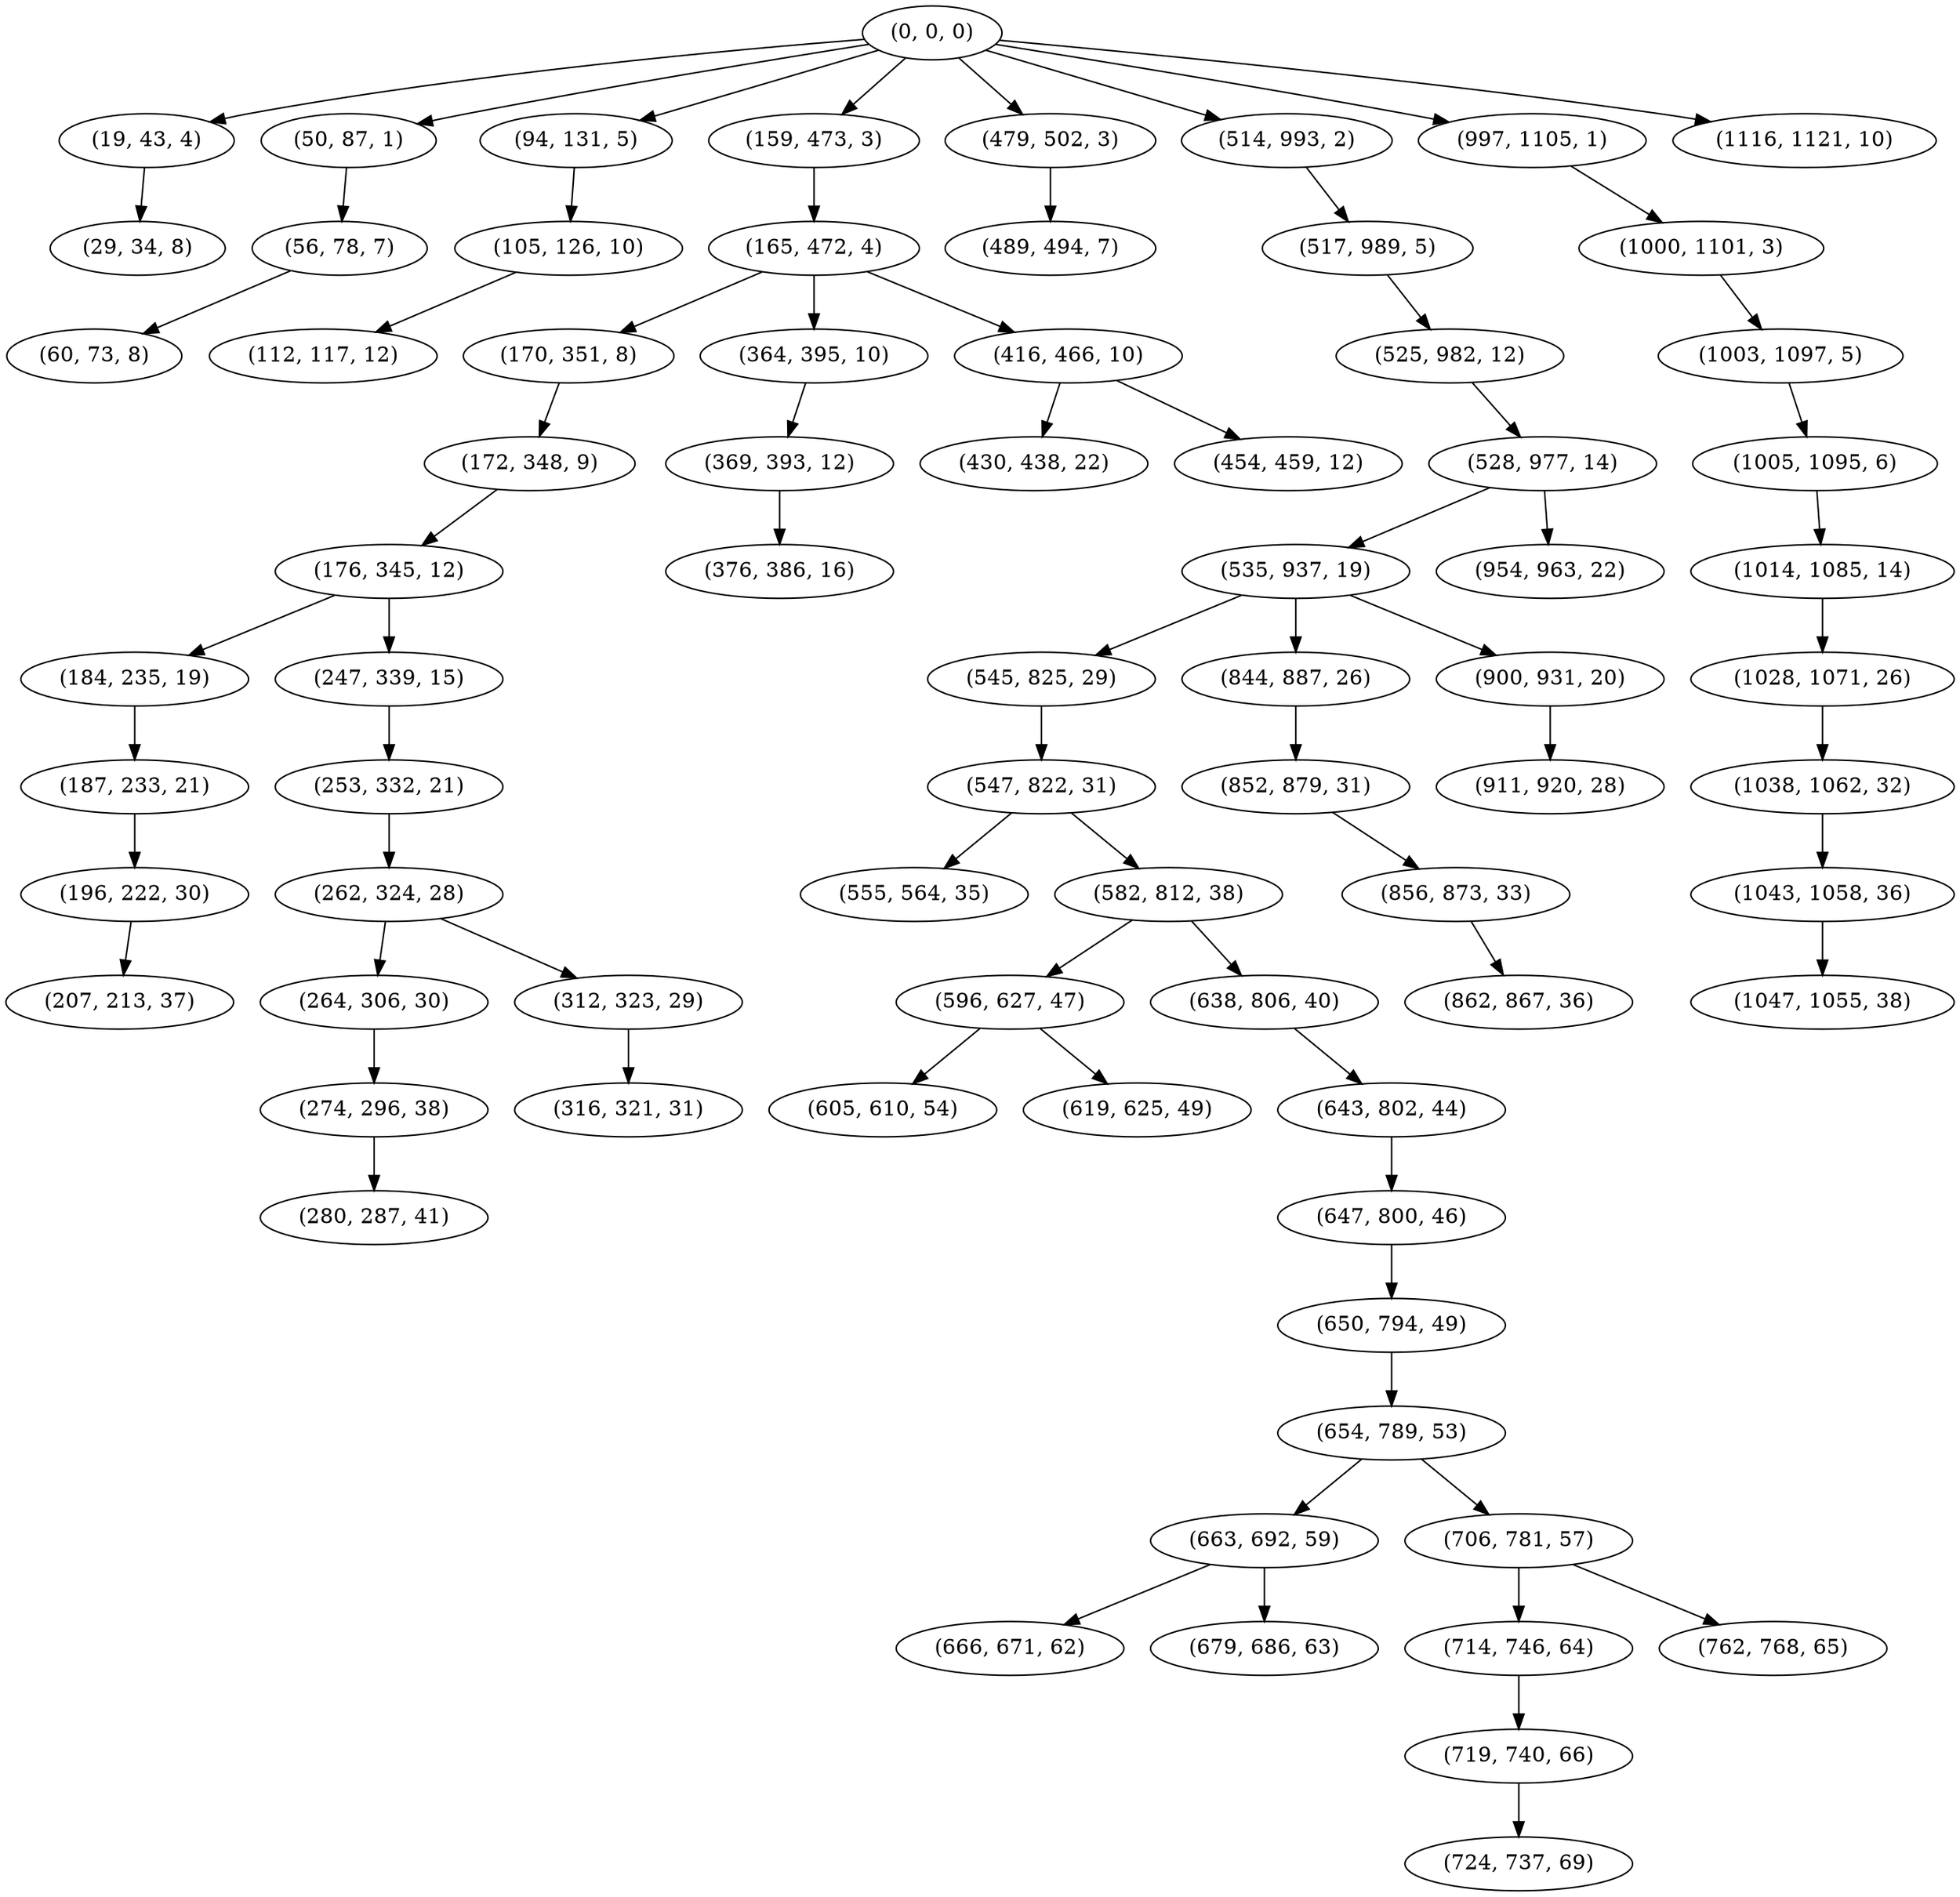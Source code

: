 digraph tree {
    "(0, 0, 0)";
    "(19, 43, 4)";
    "(29, 34, 8)";
    "(50, 87, 1)";
    "(56, 78, 7)";
    "(60, 73, 8)";
    "(94, 131, 5)";
    "(105, 126, 10)";
    "(112, 117, 12)";
    "(159, 473, 3)";
    "(165, 472, 4)";
    "(170, 351, 8)";
    "(172, 348, 9)";
    "(176, 345, 12)";
    "(184, 235, 19)";
    "(187, 233, 21)";
    "(196, 222, 30)";
    "(207, 213, 37)";
    "(247, 339, 15)";
    "(253, 332, 21)";
    "(262, 324, 28)";
    "(264, 306, 30)";
    "(274, 296, 38)";
    "(280, 287, 41)";
    "(312, 323, 29)";
    "(316, 321, 31)";
    "(364, 395, 10)";
    "(369, 393, 12)";
    "(376, 386, 16)";
    "(416, 466, 10)";
    "(430, 438, 22)";
    "(454, 459, 12)";
    "(479, 502, 3)";
    "(489, 494, 7)";
    "(514, 993, 2)";
    "(517, 989, 5)";
    "(525, 982, 12)";
    "(528, 977, 14)";
    "(535, 937, 19)";
    "(545, 825, 29)";
    "(547, 822, 31)";
    "(555, 564, 35)";
    "(582, 812, 38)";
    "(596, 627, 47)";
    "(605, 610, 54)";
    "(619, 625, 49)";
    "(638, 806, 40)";
    "(643, 802, 44)";
    "(647, 800, 46)";
    "(650, 794, 49)";
    "(654, 789, 53)";
    "(663, 692, 59)";
    "(666, 671, 62)";
    "(679, 686, 63)";
    "(706, 781, 57)";
    "(714, 746, 64)";
    "(719, 740, 66)";
    "(724, 737, 69)";
    "(762, 768, 65)";
    "(844, 887, 26)";
    "(852, 879, 31)";
    "(856, 873, 33)";
    "(862, 867, 36)";
    "(900, 931, 20)";
    "(911, 920, 28)";
    "(954, 963, 22)";
    "(997, 1105, 1)";
    "(1000, 1101, 3)";
    "(1003, 1097, 5)";
    "(1005, 1095, 6)";
    "(1014, 1085, 14)";
    "(1028, 1071, 26)";
    "(1038, 1062, 32)";
    "(1043, 1058, 36)";
    "(1047, 1055, 38)";
    "(1116, 1121, 10)";
    "(0, 0, 0)" -> "(19, 43, 4)";
    "(0, 0, 0)" -> "(50, 87, 1)";
    "(0, 0, 0)" -> "(94, 131, 5)";
    "(0, 0, 0)" -> "(159, 473, 3)";
    "(0, 0, 0)" -> "(479, 502, 3)";
    "(0, 0, 0)" -> "(514, 993, 2)";
    "(0, 0, 0)" -> "(997, 1105, 1)";
    "(0, 0, 0)" -> "(1116, 1121, 10)";
    "(19, 43, 4)" -> "(29, 34, 8)";
    "(50, 87, 1)" -> "(56, 78, 7)";
    "(56, 78, 7)" -> "(60, 73, 8)";
    "(94, 131, 5)" -> "(105, 126, 10)";
    "(105, 126, 10)" -> "(112, 117, 12)";
    "(159, 473, 3)" -> "(165, 472, 4)";
    "(165, 472, 4)" -> "(170, 351, 8)";
    "(165, 472, 4)" -> "(364, 395, 10)";
    "(165, 472, 4)" -> "(416, 466, 10)";
    "(170, 351, 8)" -> "(172, 348, 9)";
    "(172, 348, 9)" -> "(176, 345, 12)";
    "(176, 345, 12)" -> "(184, 235, 19)";
    "(176, 345, 12)" -> "(247, 339, 15)";
    "(184, 235, 19)" -> "(187, 233, 21)";
    "(187, 233, 21)" -> "(196, 222, 30)";
    "(196, 222, 30)" -> "(207, 213, 37)";
    "(247, 339, 15)" -> "(253, 332, 21)";
    "(253, 332, 21)" -> "(262, 324, 28)";
    "(262, 324, 28)" -> "(264, 306, 30)";
    "(262, 324, 28)" -> "(312, 323, 29)";
    "(264, 306, 30)" -> "(274, 296, 38)";
    "(274, 296, 38)" -> "(280, 287, 41)";
    "(312, 323, 29)" -> "(316, 321, 31)";
    "(364, 395, 10)" -> "(369, 393, 12)";
    "(369, 393, 12)" -> "(376, 386, 16)";
    "(416, 466, 10)" -> "(430, 438, 22)";
    "(416, 466, 10)" -> "(454, 459, 12)";
    "(479, 502, 3)" -> "(489, 494, 7)";
    "(514, 993, 2)" -> "(517, 989, 5)";
    "(517, 989, 5)" -> "(525, 982, 12)";
    "(525, 982, 12)" -> "(528, 977, 14)";
    "(528, 977, 14)" -> "(535, 937, 19)";
    "(528, 977, 14)" -> "(954, 963, 22)";
    "(535, 937, 19)" -> "(545, 825, 29)";
    "(535, 937, 19)" -> "(844, 887, 26)";
    "(535, 937, 19)" -> "(900, 931, 20)";
    "(545, 825, 29)" -> "(547, 822, 31)";
    "(547, 822, 31)" -> "(555, 564, 35)";
    "(547, 822, 31)" -> "(582, 812, 38)";
    "(582, 812, 38)" -> "(596, 627, 47)";
    "(582, 812, 38)" -> "(638, 806, 40)";
    "(596, 627, 47)" -> "(605, 610, 54)";
    "(596, 627, 47)" -> "(619, 625, 49)";
    "(638, 806, 40)" -> "(643, 802, 44)";
    "(643, 802, 44)" -> "(647, 800, 46)";
    "(647, 800, 46)" -> "(650, 794, 49)";
    "(650, 794, 49)" -> "(654, 789, 53)";
    "(654, 789, 53)" -> "(663, 692, 59)";
    "(654, 789, 53)" -> "(706, 781, 57)";
    "(663, 692, 59)" -> "(666, 671, 62)";
    "(663, 692, 59)" -> "(679, 686, 63)";
    "(706, 781, 57)" -> "(714, 746, 64)";
    "(706, 781, 57)" -> "(762, 768, 65)";
    "(714, 746, 64)" -> "(719, 740, 66)";
    "(719, 740, 66)" -> "(724, 737, 69)";
    "(844, 887, 26)" -> "(852, 879, 31)";
    "(852, 879, 31)" -> "(856, 873, 33)";
    "(856, 873, 33)" -> "(862, 867, 36)";
    "(900, 931, 20)" -> "(911, 920, 28)";
    "(997, 1105, 1)" -> "(1000, 1101, 3)";
    "(1000, 1101, 3)" -> "(1003, 1097, 5)";
    "(1003, 1097, 5)" -> "(1005, 1095, 6)";
    "(1005, 1095, 6)" -> "(1014, 1085, 14)";
    "(1014, 1085, 14)" -> "(1028, 1071, 26)";
    "(1028, 1071, 26)" -> "(1038, 1062, 32)";
    "(1038, 1062, 32)" -> "(1043, 1058, 36)";
    "(1043, 1058, 36)" -> "(1047, 1055, 38)";
}
